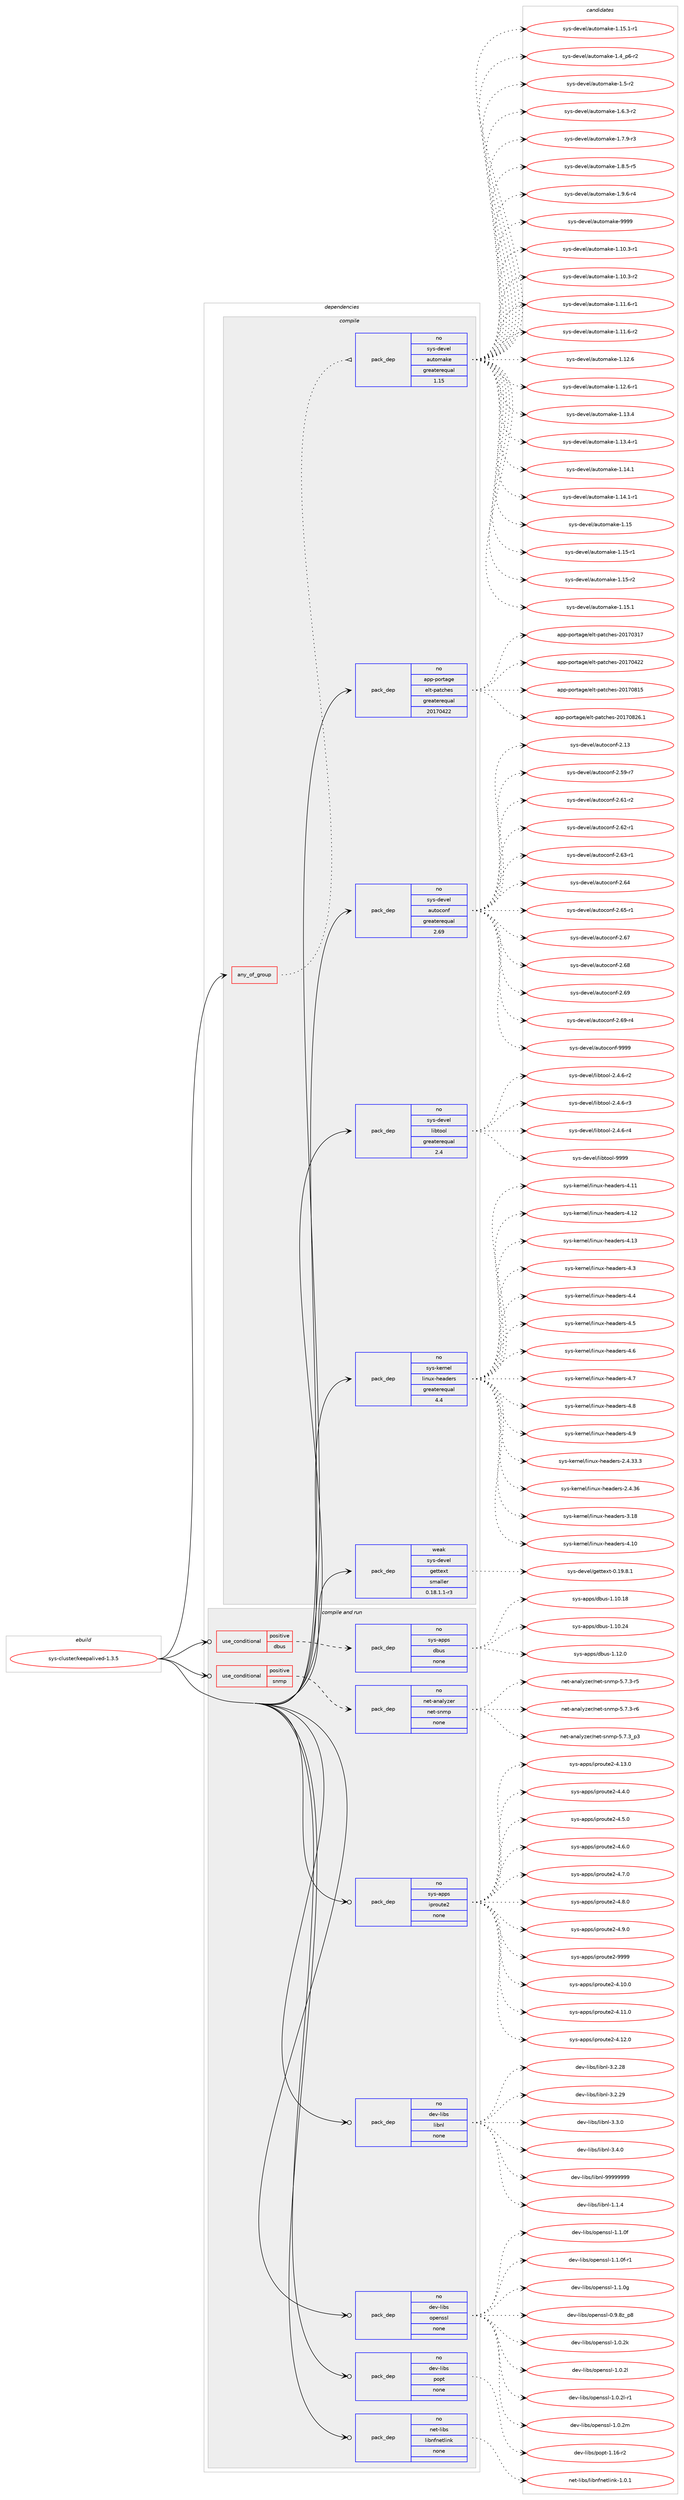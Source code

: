 digraph prolog {

# *************
# Graph options
# *************

newrank=true;
concentrate=true;
compound=true;
graph [rankdir=LR,fontname=Helvetica,fontsize=10,ranksep=1.5];#, ranksep=2.5, nodesep=0.2];
edge  [arrowhead=vee];
node  [fontname=Helvetica,fontsize=10];

# **********
# The ebuild
# **********

subgraph cluster_leftcol {
color=gray;
rank=same;
label=<<i>ebuild</i>>;
id [label="sys-cluster/keepalived-1.3.5", color=red, width=4, href="../sys-cluster/keepalived-1.3.5.svg"];
}

# ****************
# The dependencies
# ****************

subgraph cluster_midcol {
color=gray;
label=<<i>dependencies</i>>;
subgraph cluster_compile {
fillcolor="#eeeeee";
style=filled;
label=<<i>compile</i>>;
subgraph any8115 {
dependency480482 [label=<<TABLE BORDER="0" CELLBORDER="1" CELLSPACING="0" CELLPADDING="4"><TR><TD CELLPADDING="10">any_of_group</TD></TR></TABLE>>, shape=none, color=red];subgraph pack356697 {
dependency480483 [label=<<TABLE BORDER="0" CELLBORDER="1" CELLSPACING="0" CELLPADDING="4" WIDTH="220"><TR><TD ROWSPAN="6" CELLPADDING="30">pack_dep</TD></TR><TR><TD WIDTH="110">no</TD></TR><TR><TD>sys-devel</TD></TR><TR><TD>automake</TD></TR><TR><TD>greaterequal</TD></TR><TR><TD>1.15</TD></TR></TABLE>>, shape=none, color=blue];
}
dependency480482:e -> dependency480483:w [weight=20,style="dotted",arrowhead="oinv"];
}
id:e -> dependency480482:w [weight=20,style="solid",arrowhead="vee"];
subgraph pack356698 {
dependency480484 [label=<<TABLE BORDER="0" CELLBORDER="1" CELLSPACING="0" CELLPADDING="4" WIDTH="220"><TR><TD ROWSPAN="6" CELLPADDING="30">pack_dep</TD></TR><TR><TD WIDTH="110">no</TD></TR><TR><TD>app-portage</TD></TR><TR><TD>elt-patches</TD></TR><TR><TD>greaterequal</TD></TR><TR><TD>20170422</TD></TR></TABLE>>, shape=none, color=blue];
}
id:e -> dependency480484:w [weight=20,style="solid",arrowhead="vee"];
subgraph pack356699 {
dependency480485 [label=<<TABLE BORDER="0" CELLBORDER="1" CELLSPACING="0" CELLPADDING="4" WIDTH="220"><TR><TD ROWSPAN="6" CELLPADDING="30">pack_dep</TD></TR><TR><TD WIDTH="110">no</TD></TR><TR><TD>sys-devel</TD></TR><TR><TD>autoconf</TD></TR><TR><TD>greaterequal</TD></TR><TR><TD>2.69</TD></TR></TABLE>>, shape=none, color=blue];
}
id:e -> dependency480485:w [weight=20,style="solid",arrowhead="vee"];
subgraph pack356700 {
dependency480486 [label=<<TABLE BORDER="0" CELLBORDER="1" CELLSPACING="0" CELLPADDING="4" WIDTH="220"><TR><TD ROWSPAN="6" CELLPADDING="30">pack_dep</TD></TR><TR><TD WIDTH="110">no</TD></TR><TR><TD>sys-devel</TD></TR><TR><TD>libtool</TD></TR><TR><TD>greaterequal</TD></TR><TR><TD>2.4</TD></TR></TABLE>>, shape=none, color=blue];
}
id:e -> dependency480486:w [weight=20,style="solid",arrowhead="vee"];
subgraph pack356701 {
dependency480487 [label=<<TABLE BORDER="0" CELLBORDER="1" CELLSPACING="0" CELLPADDING="4" WIDTH="220"><TR><TD ROWSPAN="6" CELLPADDING="30">pack_dep</TD></TR><TR><TD WIDTH="110">no</TD></TR><TR><TD>sys-kernel</TD></TR><TR><TD>linux-headers</TD></TR><TR><TD>greaterequal</TD></TR><TR><TD>4.4</TD></TR></TABLE>>, shape=none, color=blue];
}
id:e -> dependency480487:w [weight=20,style="solid",arrowhead="vee"];
subgraph pack356702 {
dependency480488 [label=<<TABLE BORDER="0" CELLBORDER="1" CELLSPACING="0" CELLPADDING="4" WIDTH="220"><TR><TD ROWSPAN="6" CELLPADDING="30">pack_dep</TD></TR><TR><TD WIDTH="110">weak</TD></TR><TR><TD>sys-devel</TD></TR><TR><TD>gettext</TD></TR><TR><TD>smaller</TD></TR><TR><TD>0.18.1.1-r3</TD></TR></TABLE>>, shape=none, color=blue];
}
id:e -> dependency480488:w [weight=20,style="solid",arrowhead="vee"];
}
subgraph cluster_compileandrun {
fillcolor="#eeeeee";
style=filled;
label=<<i>compile and run</i>>;
subgraph cond115387 {
dependency480489 [label=<<TABLE BORDER="0" CELLBORDER="1" CELLSPACING="0" CELLPADDING="4"><TR><TD ROWSPAN="3" CELLPADDING="10">use_conditional</TD></TR><TR><TD>positive</TD></TR><TR><TD>dbus</TD></TR></TABLE>>, shape=none, color=red];
subgraph pack356703 {
dependency480490 [label=<<TABLE BORDER="0" CELLBORDER="1" CELLSPACING="0" CELLPADDING="4" WIDTH="220"><TR><TD ROWSPAN="6" CELLPADDING="30">pack_dep</TD></TR><TR><TD WIDTH="110">no</TD></TR><TR><TD>sys-apps</TD></TR><TR><TD>dbus</TD></TR><TR><TD>none</TD></TR><TR><TD></TD></TR></TABLE>>, shape=none, color=blue];
}
dependency480489:e -> dependency480490:w [weight=20,style="dashed",arrowhead="vee"];
}
id:e -> dependency480489:w [weight=20,style="solid",arrowhead="odotvee"];
subgraph cond115388 {
dependency480491 [label=<<TABLE BORDER="0" CELLBORDER="1" CELLSPACING="0" CELLPADDING="4"><TR><TD ROWSPAN="3" CELLPADDING="10">use_conditional</TD></TR><TR><TD>positive</TD></TR><TR><TD>snmp</TD></TR></TABLE>>, shape=none, color=red];
subgraph pack356704 {
dependency480492 [label=<<TABLE BORDER="0" CELLBORDER="1" CELLSPACING="0" CELLPADDING="4" WIDTH="220"><TR><TD ROWSPAN="6" CELLPADDING="30">pack_dep</TD></TR><TR><TD WIDTH="110">no</TD></TR><TR><TD>net-analyzer</TD></TR><TR><TD>net-snmp</TD></TR><TR><TD>none</TD></TR><TR><TD></TD></TR></TABLE>>, shape=none, color=blue];
}
dependency480491:e -> dependency480492:w [weight=20,style="dashed",arrowhead="vee"];
}
id:e -> dependency480491:w [weight=20,style="solid",arrowhead="odotvee"];
subgraph pack356705 {
dependency480493 [label=<<TABLE BORDER="0" CELLBORDER="1" CELLSPACING="0" CELLPADDING="4" WIDTH="220"><TR><TD ROWSPAN="6" CELLPADDING="30">pack_dep</TD></TR><TR><TD WIDTH="110">no</TD></TR><TR><TD>dev-libs</TD></TR><TR><TD>libnl</TD></TR><TR><TD>none</TD></TR><TR><TD></TD></TR></TABLE>>, shape=none, color=blue];
}
id:e -> dependency480493:w [weight=20,style="solid",arrowhead="odotvee"];
subgraph pack356706 {
dependency480494 [label=<<TABLE BORDER="0" CELLBORDER="1" CELLSPACING="0" CELLPADDING="4" WIDTH="220"><TR><TD ROWSPAN="6" CELLPADDING="30">pack_dep</TD></TR><TR><TD WIDTH="110">no</TD></TR><TR><TD>dev-libs</TD></TR><TR><TD>openssl</TD></TR><TR><TD>none</TD></TR><TR><TD></TD></TR></TABLE>>, shape=none, color=blue];
}
id:e -> dependency480494:w [weight=20,style="solid",arrowhead="odotvee"];
subgraph pack356707 {
dependency480495 [label=<<TABLE BORDER="0" CELLBORDER="1" CELLSPACING="0" CELLPADDING="4" WIDTH="220"><TR><TD ROWSPAN="6" CELLPADDING="30">pack_dep</TD></TR><TR><TD WIDTH="110">no</TD></TR><TR><TD>dev-libs</TD></TR><TR><TD>popt</TD></TR><TR><TD>none</TD></TR><TR><TD></TD></TR></TABLE>>, shape=none, color=blue];
}
id:e -> dependency480495:w [weight=20,style="solid",arrowhead="odotvee"];
subgraph pack356708 {
dependency480496 [label=<<TABLE BORDER="0" CELLBORDER="1" CELLSPACING="0" CELLPADDING="4" WIDTH="220"><TR><TD ROWSPAN="6" CELLPADDING="30">pack_dep</TD></TR><TR><TD WIDTH="110">no</TD></TR><TR><TD>net-libs</TD></TR><TR><TD>libnfnetlink</TD></TR><TR><TD>none</TD></TR><TR><TD></TD></TR></TABLE>>, shape=none, color=blue];
}
id:e -> dependency480496:w [weight=20,style="solid",arrowhead="odotvee"];
subgraph pack356709 {
dependency480497 [label=<<TABLE BORDER="0" CELLBORDER="1" CELLSPACING="0" CELLPADDING="4" WIDTH="220"><TR><TD ROWSPAN="6" CELLPADDING="30">pack_dep</TD></TR><TR><TD WIDTH="110">no</TD></TR><TR><TD>sys-apps</TD></TR><TR><TD>iproute2</TD></TR><TR><TD>none</TD></TR><TR><TD></TD></TR></TABLE>>, shape=none, color=blue];
}
id:e -> dependency480497:w [weight=20,style="solid",arrowhead="odotvee"];
}
subgraph cluster_run {
fillcolor="#eeeeee";
style=filled;
label=<<i>run</i>>;
}
}

# **************
# The candidates
# **************

subgraph cluster_choices {
rank=same;
color=gray;
label=<<i>candidates</i>>;

subgraph choice356697 {
color=black;
nodesep=1;
choice11512111545100101118101108479711711611110997107101454946494846514511449 [label="sys-devel/automake-1.10.3-r1", color=red, width=4,href="../sys-devel/automake-1.10.3-r1.svg"];
choice11512111545100101118101108479711711611110997107101454946494846514511450 [label="sys-devel/automake-1.10.3-r2", color=red, width=4,href="../sys-devel/automake-1.10.3-r2.svg"];
choice11512111545100101118101108479711711611110997107101454946494946544511449 [label="sys-devel/automake-1.11.6-r1", color=red, width=4,href="../sys-devel/automake-1.11.6-r1.svg"];
choice11512111545100101118101108479711711611110997107101454946494946544511450 [label="sys-devel/automake-1.11.6-r2", color=red, width=4,href="../sys-devel/automake-1.11.6-r2.svg"];
choice1151211154510010111810110847971171161111099710710145494649504654 [label="sys-devel/automake-1.12.6", color=red, width=4,href="../sys-devel/automake-1.12.6.svg"];
choice11512111545100101118101108479711711611110997107101454946495046544511449 [label="sys-devel/automake-1.12.6-r1", color=red, width=4,href="../sys-devel/automake-1.12.6-r1.svg"];
choice1151211154510010111810110847971171161111099710710145494649514652 [label="sys-devel/automake-1.13.4", color=red, width=4,href="../sys-devel/automake-1.13.4.svg"];
choice11512111545100101118101108479711711611110997107101454946495146524511449 [label="sys-devel/automake-1.13.4-r1", color=red, width=4,href="../sys-devel/automake-1.13.4-r1.svg"];
choice1151211154510010111810110847971171161111099710710145494649524649 [label="sys-devel/automake-1.14.1", color=red, width=4,href="../sys-devel/automake-1.14.1.svg"];
choice11512111545100101118101108479711711611110997107101454946495246494511449 [label="sys-devel/automake-1.14.1-r1", color=red, width=4,href="../sys-devel/automake-1.14.1-r1.svg"];
choice115121115451001011181011084797117116111109971071014549464953 [label="sys-devel/automake-1.15", color=red, width=4,href="../sys-devel/automake-1.15.svg"];
choice1151211154510010111810110847971171161111099710710145494649534511449 [label="sys-devel/automake-1.15-r1", color=red, width=4,href="../sys-devel/automake-1.15-r1.svg"];
choice1151211154510010111810110847971171161111099710710145494649534511450 [label="sys-devel/automake-1.15-r2", color=red, width=4,href="../sys-devel/automake-1.15-r2.svg"];
choice1151211154510010111810110847971171161111099710710145494649534649 [label="sys-devel/automake-1.15.1", color=red, width=4,href="../sys-devel/automake-1.15.1.svg"];
choice11512111545100101118101108479711711611110997107101454946495346494511449 [label="sys-devel/automake-1.15.1-r1", color=red, width=4,href="../sys-devel/automake-1.15.1-r1.svg"];
choice115121115451001011181011084797117116111109971071014549465295112544511450 [label="sys-devel/automake-1.4_p6-r2", color=red, width=4,href="../sys-devel/automake-1.4_p6-r2.svg"];
choice11512111545100101118101108479711711611110997107101454946534511450 [label="sys-devel/automake-1.5-r2", color=red, width=4,href="../sys-devel/automake-1.5-r2.svg"];
choice115121115451001011181011084797117116111109971071014549465446514511450 [label="sys-devel/automake-1.6.3-r2", color=red, width=4,href="../sys-devel/automake-1.6.3-r2.svg"];
choice115121115451001011181011084797117116111109971071014549465546574511451 [label="sys-devel/automake-1.7.9-r3", color=red, width=4,href="../sys-devel/automake-1.7.9-r3.svg"];
choice115121115451001011181011084797117116111109971071014549465646534511453 [label="sys-devel/automake-1.8.5-r5", color=red, width=4,href="../sys-devel/automake-1.8.5-r5.svg"];
choice115121115451001011181011084797117116111109971071014549465746544511452 [label="sys-devel/automake-1.9.6-r4", color=red, width=4,href="../sys-devel/automake-1.9.6-r4.svg"];
choice115121115451001011181011084797117116111109971071014557575757 [label="sys-devel/automake-9999", color=red, width=4,href="../sys-devel/automake-9999.svg"];
dependency480483:e -> choice11512111545100101118101108479711711611110997107101454946494846514511449:w [style=dotted,weight="100"];
dependency480483:e -> choice11512111545100101118101108479711711611110997107101454946494846514511450:w [style=dotted,weight="100"];
dependency480483:e -> choice11512111545100101118101108479711711611110997107101454946494946544511449:w [style=dotted,weight="100"];
dependency480483:e -> choice11512111545100101118101108479711711611110997107101454946494946544511450:w [style=dotted,weight="100"];
dependency480483:e -> choice1151211154510010111810110847971171161111099710710145494649504654:w [style=dotted,weight="100"];
dependency480483:e -> choice11512111545100101118101108479711711611110997107101454946495046544511449:w [style=dotted,weight="100"];
dependency480483:e -> choice1151211154510010111810110847971171161111099710710145494649514652:w [style=dotted,weight="100"];
dependency480483:e -> choice11512111545100101118101108479711711611110997107101454946495146524511449:w [style=dotted,weight="100"];
dependency480483:e -> choice1151211154510010111810110847971171161111099710710145494649524649:w [style=dotted,weight="100"];
dependency480483:e -> choice11512111545100101118101108479711711611110997107101454946495246494511449:w [style=dotted,weight="100"];
dependency480483:e -> choice115121115451001011181011084797117116111109971071014549464953:w [style=dotted,weight="100"];
dependency480483:e -> choice1151211154510010111810110847971171161111099710710145494649534511449:w [style=dotted,weight="100"];
dependency480483:e -> choice1151211154510010111810110847971171161111099710710145494649534511450:w [style=dotted,weight="100"];
dependency480483:e -> choice1151211154510010111810110847971171161111099710710145494649534649:w [style=dotted,weight="100"];
dependency480483:e -> choice11512111545100101118101108479711711611110997107101454946495346494511449:w [style=dotted,weight="100"];
dependency480483:e -> choice115121115451001011181011084797117116111109971071014549465295112544511450:w [style=dotted,weight="100"];
dependency480483:e -> choice11512111545100101118101108479711711611110997107101454946534511450:w [style=dotted,weight="100"];
dependency480483:e -> choice115121115451001011181011084797117116111109971071014549465446514511450:w [style=dotted,weight="100"];
dependency480483:e -> choice115121115451001011181011084797117116111109971071014549465546574511451:w [style=dotted,weight="100"];
dependency480483:e -> choice115121115451001011181011084797117116111109971071014549465646534511453:w [style=dotted,weight="100"];
dependency480483:e -> choice115121115451001011181011084797117116111109971071014549465746544511452:w [style=dotted,weight="100"];
dependency480483:e -> choice115121115451001011181011084797117116111109971071014557575757:w [style=dotted,weight="100"];
}
subgraph choice356698 {
color=black;
nodesep=1;
choice97112112451121111141169710310147101108116451129711699104101115455048495548514955 [label="app-portage/elt-patches-20170317", color=red, width=4,href="../app-portage/elt-patches-20170317.svg"];
choice97112112451121111141169710310147101108116451129711699104101115455048495548525050 [label="app-portage/elt-patches-20170422", color=red, width=4,href="../app-portage/elt-patches-20170422.svg"];
choice97112112451121111141169710310147101108116451129711699104101115455048495548564953 [label="app-portage/elt-patches-20170815", color=red, width=4,href="../app-portage/elt-patches-20170815.svg"];
choice971121124511211111411697103101471011081164511297116991041011154550484955485650544649 [label="app-portage/elt-patches-20170826.1", color=red, width=4,href="../app-portage/elt-patches-20170826.1.svg"];
dependency480484:e -> choice97112112451121111141169710310147101108116451129711699104101115455048495548514955:w [style=dotted,weight="100"];
dependency480484:e -> choice97112112451121111141169710310147101108116451129711699104101115455048495548525050:w [style=dotted,weight="100"];
dependency480484:e -> choice97112112451121111141169710310147101108116451129711699104101115455048495548564953:w [style=dotted,weight="100"];
dependency480484:e -> choice971121124511211111411697103101471011081164511297116991041011154550484955485650544649:w [style=dotted,weight="100"];
}
subgraph choice356699 {
color=black;
nodesep=1;
choice115121115451001011181011084797117116111991111101024550464951 [label="sys-devel/autoconf-2.13", color=red, width=4,href="../sys-devel/autoconf-2.13.svg"];
choice1151211154510010111810110847971171161119911111010245504653574511455 [label="sys-devel/autoconf-2.59-r7", color=red, width=4,href="../sys-devel/autoconf-2.59-r7.svg"];
choice1151211154510010111810110847971171161119911111010245504654494511450 [label="sys-devel/autoconf-2.61-r2", color=red, width=4,href="../sys-devel/autoconf-2.61-r2.svg"];
choice1151211154510010111810110847971171161119911111010245504654504511449 [label="sys-devel/autoconf-2.62-r1", color=red, width=4,href="../sys-devel/autoconf-2.62-r1.svg"];
choice1151211154510010111810110847971171161119911111010245504654514511449 [label="sys-devel/autoconf-2.63-r1", color=red, width=4,href="../sys-devel/autoconf-2.63-r1.svg"];
choice115121115451001011181011084797117116111991111101024550465452 [label="sys-devel/autoconf-2.64", color=red, width=4,href="../sys-devel/autoconf-2.64.svg"];
choice1151211154510010111810110847971171161119911111010245504654534511449 [label="sys-devel/autoconf-2.65-r1", color=red, width=4,href="../sys-devel/autoconf-2.65-r1.svg"];
choice115121115451001011181011084797117116111991111101024550465455 [label="sys-devel/autoconf-2.67", color=red, width=4,href="../sys-devel/autoconf-2.67.svg"];
choice115121115451001011181011084797117116111991111101024550465456 [label="sys-devel/autoconf-2.68", color=red, width=4,href="../sys-devel/autoconf-2.68.svg"];
choice115121115451001011181011084797117116111991111101024550465457 [label="sys-devel/autoconf-2.69", color=red, width=4,href="../sys-devel/autoconf-2.69.svg"];
choice1151211154510010111810110847971171161119911111010245504654574511452 [label="sys-devel/autoconf-2.69-r4", color=red, width=4,href="../sys-devel/autoconf-2.69-r4.svg"];
choice115121115451001011181011084797117116111991111101024557575757 [label="sys-devel/autoconf-9999", color=red, width=4,href="../sys-devel/autoconf-9999.svg"];
dependency480485:e -> choice115121115451001011181011084797117116111991111101024550464951:w [style=dotted,weight="100"];
dependency480485:e -> choice1151211154510010111810110847971171161119911111010245504653574511455:w [style=dotted,weight="100"];
dependency480485:e -> choice1151211154510010111810110847971171161119911111010245504654494511450:w [style=dotted,weight="100"];
dependency480485:e -> choice1151211154510010111810110847971171161119911111010245504654504511449:w [style=dotted,weight="100"];
dependency480485:e -> choice1151211154510010111810110847971171161119911111010245504654514511449:w [style=dotted,weight="100"];
dependency480485:e -> choice115121115451001011181011084797117116111991111101024550465452:w [style=dotted,weight="100"];
dependency480485:e -> choice1151211154510010111810110847971171161119911111010245504654534511449:w [style=dotted,weight="100"];
dependency480485:e -> choice115121115451001011181011084797117116111991111101024550465455:w [style=dotted,weight="100"];
dependency480485:e -> choice115121115451001011181011084797117116111991111101024550465456:w [style=dotted,weight="100"];
dependency480485:e -> choice115121115451001011181011084797117116111991111101024550465457:w [style=dotted,weight="100"];
dependency480485:e -> choice1151211154510010111810110847971171161119911111010245504654574511452:w [style=dotted,weight="100"];
dependency480485:e -> choice115121115451001011181011084797117116111991111101024557575757:w [style=dotted,weight="100"];
}
subgraph choice356700 {
color=black;
nodesep=1;
choice1151211154510010111810110847108105981161111111084550465246544511450 [label="sys-devel/libtool-2.4.6-r2", color=red, width=4,href="../sys-devel/libtool-2.4.6-r2.svg"];
choice1151211154510010111810110847108105981161111111084550465246544511451 [label="sys-devel/libtool-2.4.6-r3", color=red, width=4,href="../sys-devel/libtool-2.4.6-r3.svg"];
choice1151211154510010111810110847108105981161111111084550465246544511452 [label="sys-devel/libtool-2.4.6-r4", color=red, width=4,href="../sys-devel/libtool-2.4.6-r4.svg"];
choice1151211154510010111810110847108105981161111111084557575757 [label="sys-devel/libtool-9999", color=red, width=4,href="../sys-devel/libtool-9999.svg"];
dependency480486:e -> choice1151211154510010111810110847108105981161111111084550465246544511450:w [style=dotted,weight="100"];
dependency480486:e -> choice1151211154510010111810110847108105981161111111084550465246544511451:w [style=dotted,weight="100"];
dependency480486:e -> choice1151211154510010111810110847108105981161111111084550465246544511452:w [style=dotted,weight="100"];
dependency480486:e -> choice1151211154510010111810110847108105981161111111084557575757:w [style=dotted,weight="100"];
}
subgraph choice356701 {
color=black;
nodesep=1;
choice11512111545107101114110101108471081051101171204510410197100101114115455046524651514651 [label="sys-kernel/linux-headers-2.4.33.3", color=red, width=4,href="../sys-kernel/linux-headers-2.4.33.3.svg"];
choice1151211154510710111411010110847108105110117120451041019710010111411545504652465154 [label="sys-kernel/linux-headers-2.4.36", color=red, width=4,href="../sys-kernel/linux-headers-2.4.36.svg"];
choice115121115451071011141101011084710810511011712045104101971001011141154551464956 [label="sys-kernel/linux-headers-3.18", color=red, width=4,href="../sys-kernel/linux-headers-3.18.svg"];
choice115121115451071011141101011084710810511011712045104101971001011141154552464948 [label="sys-kernel/linux-headers-4.10", color=red, width=4,href="../sys-kernel/linux-headers-4.10.svg"];
choice115121115451071011141101011084710810511011712045104101971001011141154552464949 [label="sys-kernel/linux-headers-4.11", color=red, width=4,href="../sys-kernel/linux-headers-4.11.svg"];
choice115121115451071011141101011084710810511011712045104101971001011141154552464950 [label="sys-kernel/linux-headers-4.12", color=red, width=4,href="../sys-kernel/linux-headers-4.12.svg"];
choice115121115451071011141101011084710810511011712045104101971001011141154552464951 [label="sys-kernel/linux-headers-4.13", color=red, width=4,href="../sys-kernel/linux-headers-4.13.svg"];
choice1151211154510710111411010110847108105110117120451041019710010111411545524651 [label="sys-kernel/linux-headers-4.3", color=red, width=4,href="../sys-kernel/linux-headers-4.3.svg"];
choice1151211154510710111411010110847108105110117120451041019710010111411545524652 [label="sys-kernel/linux-headers-4.4", color=red, width=4,href="../sys-kernel/linux-headers-4.4.svg"];
choice1151211154510710111411010110847108105110117120451041019710010111411545524653 [label="sys-kernel/linux-headers-4.5", color=red, width=4,href="../sys-kernel/linux-headers-4.5.svg"];
choice1151211154510710111411010110847108105110117120451041019710010111411545524654 [label="sys-kernel/linux-headers-4.6", color=red, width=4,href="../sys-kernel/linux-headers-4.6.svg"];
choice1151211154510710111411010110847108105110117120451041019710010111411545524655 [label="sys-kernel/linux-headers-4.7", color=red, width=4,href="../sys-kernel/linux-headers-4.7.svg"];
choice1151211154510710111411010110847108105110117120451041019710010111411545524656 [label="sys-kernel/linux-headers-4.8", color=red, width=4,href="../sys-kernel/linux-headers-4.8.svg"];
choice1151211154510710111411010110847108105110117120451041019710010111411545524657 [label="sys-kernel/linux-headers-4.9", color=red, width=4,href="../sys-kernel/linux-headers-4.9.svg"];
dependency480487:e -> choice11512111545107101114110101108471081051101171204510410197100101114115455046524651514651:w [style=dotted,weight="100"];
dependency480487:e -> choice1151211154510710111411010110847108105110117120451041019710010111411545504652465154:w [style=dotted,weight="100"];
dependency480487:e -> choice115121115451071011141101011084710810511011712045104101971001011141154551464956:w [style=dotted,weight="100"];
dependency480487:e -> choice115121115451071011141101011084710810511011712045104101971001011141154552464948:w [style=dotted,weight="100"];
dependency480487:e -> choice115121115451071011141101011084710810511011712045104101971001011141154552464949:w [style=dotted,weight="100"];
dependency480487:e -> choice115121115451071011141101011084710810511011712045104101971001011141154552464950:w [style=dotted,weight="100"];
dependency480487:e -> choice115121115451071011141101011084710810511011712045104101971001011141154552464951:w [style=dotted,weight="100"];
dependency480487:e -> choice1151211154510710111411010110847108105110117120451041019710010111411545524651:w [style=dotted,weight="100"];
dependency480487:e -> choice1151211154510710111411010110847108105110117120451041019710010111411545524652:w [style=dotted,weight="100"];
dependency480487:e -> choice1151211154510710111411010110847108105110117120451041019710010111411545524653:w [style=dotted,weight="100"];
dependency480487:e -> choice1151211154510710111411010110847108105110117120451041019710010111411545524654:w [style=dotted,weight="100"];
dependency480487:e -> choice1151211154510710111411010110847108105110117120451041019710010111411545524655:w [style=dotted,weight="100"];
dependency480487:e -> choice1151211154510710111411010110847108105110117120451041019710010111411545524656:w [style=dotted,weight="100"];
dependency480487:e -> choice1151211154510710111411010110847108105110117120451041019710010111411545524657:w [style=dotted,weight="100"];
}
subgraph choice356702 {
color=black;
nodesep=1;
choice1151211154510010111810110847103101116116101120116454846495746564649 [label="sys-devel/gettext-0.19.8.1", color=red, width=4,href="../sys-devel/gettext-0.19.8.1.svg"];
dependency480488:e -> choice1151211154510010111810110847103101116116101120116454846495746564649:w [style=dotted,weight="100"];
}
subgraph choice356703 {
color=black;
nodesep=1;
choice115121115459711211211547100981171154549464948464956 [label="sys-apps/dbus-1.10.18", color=red, width=4,href="../sys-apps/dbus-1.10.18.svg"];
choice115121115459711211211547100981171154549464948465052 [label="sys-apps/dbus-1.10.24", color=red, width=4,href="../sys-apps/dbus-1.10.24.svg"];
choice1151211154597112112115471009811711545494649504648 [label="sys-apps/dbus-1.12.0", color=red, width=4,href="../sys-apps/dbus-1.12.0.svg"];
dependency480490:e -> choice115121115459711211211547100981171154549464948464956:w [style=dotted,weight="100"];
dependency480490:e -> choice115121115459711211211547100981171154549464948465052:w [style=dotted,weight="100"];
dependency480490:e -> choice1151211154597112112115471009811711545494649504648:w [style=dotted,weight="100"];
}
subgraph choice356704 {
color=black;
nodesep=1;
choice11010111645971109710812112210111447110101116451151101091124553465546514511453 [label="net-analyzer/net-snmp-5.7.3-r5", color=red, width=4,href="../net-analyzer/net-snmp-5.7.3-r5.svg"];
choice11010111645971109710812112210111447110101116451151101091124553465546514511454 [label="net-analyzer/net-snmp-5.7.3-r6", color=red, width=4,href="../net-analyzer/net-snmp-5.7.3-r6.svg"];
choice11010111645971109710812112210111447110101116451151101091124553465546519511251 [label="net-analyzer/net-snmp-5.7.3_p3", color=red, width=4,href="../net-analyzer/net-snmp-5.7.3_p3.svg"];
dependency480492:e -> choice11010111645971109710812112210111447110101116451151101091124553465546514511453:w [style=dotted,weight="100"];
dependency480492:e -> choice11010111645971109710812112210111447110101116451151101091124553465546514511454:w [style=dotted,weight="100"];
dependency480492:e -> choice11010111645971109710812112210111447110101116451151101091124553465546519511251:w [style=dotted,weight="100"];
}
subgraph choice356705 {
color=black;
nodesep=1;
choice10010111845108105981154710810598110108454946494652 [label="dev-libs/libnl-1.1.4", color=red, width=4,href="../dev-libs/libnl-1.1.4.svg"];
choice1001011184510810598115471081059811010845514650465056 [label="dev-libs/libnl-3.2.28", color=red, width=4,href="../dev-libs/libnl-3.2.28.svg"];
choice1001011184510810598115471081059811010845514650465057 [label="dev-libs/libnl-3.2.29", color=red, width=4,href="../dev-libs/libnl-3.2.29.svg"];
choice10010111845108105981154710810598110108455146514648 [label="dev-libs/libnl-3.3.0", color=red, width=4,href="../dev-libs/libnl-3.3.0.svg"];
choice10010111845108105981154710810598110108455146524648 [label="dev-libs/libnl-3.4.0", color=red, width=4,href="../dev-libs/libnl-3.4.0.svg"];
choice10010111845108105981154710810598110108455757575757575757 [label="dev-libs/libnl-99999999", color=red, width=4,href="../dev-libs/libnl-99999999.svg"];
dependency480493:e -> choice10010111845108105981154710810598110108454946494652:w [style=dotted,weight="100"];
dependency480493:e -> choice1001011184510810598115471081059811010845514650465056:w [style=dotted,weight="100"];
dependency480493:e -> choice1001011184510810598115471081059811010845514650465057:w [style=dotted,weight="100"];
dependency480493:e -> choice10010111845108105981154710810598110108455146514648:w [style=dotted,weight="100"];
dependency480493:e -> choice10010111845108105981154710810598110108455146524648:w [style=dotted,weight="100"];
dependency480493:e -> choice10010111845108105981154710810598110108455757575757575757:w [style=dotted,weight="100"];
}
subgraph choice356706 {
color=black;
nodesep=1;
choice1001011184510810598115471111121011101151151084548465746561229511256 [label="dev-libs/openssl-0.9.8z_p8", color=red, width=4,href="../dev-libs/openssl-0.9.8z_p8.svg"];
choice100101118451081059811547111112101110115115108454946484650107 [label="dev-libs/openssl-1.0.2k", color=red, width=4,href="../dev-libs/openssl-1.0.2k.svg"];
choice100101118451081059811547111112101110115115108454946484650108 [label="dev-libs/openssl-1.0.2l", color=red, width=4,href="../dev-libs/openssl-1.0.2l.svg"];
choice1001011184510810598115471111121011101151151084549464846501084511449 [label="dev-libs/openssl-1.0.2l-r1", color=red, width=4,href="../dev-libs/openssl-1.0.2l-r1.svg"];
choice100101118451081059811547111112101110115115108454946484650109 [label="dev-libs/openssl-1.0.2m", color=red, width=4,href="../dev-libs/openssl-1.0.2m.svg"];
choice100101118451081059811547111112101110115115108454946494648102 [label="dev-libs/openssl-1.1.0f", color=red, width=4,href="../dev-libs/openssl-1.1.0f.svg"];
choice1001011184510810598115471111121011101151151084549464946481024511449 [label="dev-libs/openssl-1.1.0f-r1", color=red, width=4,href="../dev-libs/openssl-1.1.0f-r1.svg"];
choice100101118451081059811547111112101110115115108454946494648103 [label="dev-libs/openssl-1.1.0g", color=red, width=4,href="../dev-libs/openssl-1.1.0g.svg"];
dependency480494:e -> choice1001011184510810598115471111121011101151151084548465746561229511256:w [style=dotted,weight="100"];
dependency480494:e -> choice100101118451081059811547111112101110115115108454946484650107:w [style=dotted,weight="100"];
dependency480494:e -> choice100101118451081059811547111112101110115115108454946484650108:w [style=dotted,weight="100"];
dependency480494:e -> choice1001011184510810598115471111121011101151151084549464846501084511449:w [style=dotted,weight="100"];
dependency480494:e -> choice100101118451081059811547111112101110115115108454946484650109:w [style=dotted,weight="100"];
dependency480494:e -> choice100101118451081059811547111112101110115115108454946494648102:w [style=dotted,weight="100"];
dependency480494:e -> choice1001011184510810598115471111121011101151151084549464946481024511449:w [style=dotted,weight="100"];
dependency480494:e -> choice100101118451081059811547111112101110115115108454946494648103:w [style=dotted,weight="100"];
}
subgraph choice356707 {
color=black;
nodesep=1;
choice10010111845108105981154711211111211645494649544511450 [label="dev-libs/popt-1.16-r2", color=red, width=4,href="../dev-libs/popt-1.16-r2.svg"];
dependency480495:e -> choice10010111845108105981154711211111211645494649544511450:w [style=dotted,weight="100"];
}
subgraph choice356708 {
color=black;
nodesep=1;
choice11010111645108105981154710810598110102110101116108105110107454946484649 [label="net-libs/libnfnetlink-1.0.1", color=red, width=4,href="../net-libs/libnfnetlink-1.0.1.svg"];
dependency480496:e -> choice11010111645108105981154710810598110102110101116108105110107454946484649:w [style=dotted,weight="100"];
}
subgraph choice356709 {
color=black;
nodesep=1;
choice1151211154597112112115471051121141111171161015045524649484648 [label="sys-apps/iproute2-4.10.0", color=red, width=4,href="../sys-apps/iproute2-4.10.0.svg"];
choice1151211154597112112115471051121141111171161015045524649494648 [label="sys-apps/iproute2-4.11.0", color=red, width=4,href="../sys-apps/iproute2-4.11.0.svg"];
choice1151211154597112112115471051121141111171161015045524649504648 [label="sys-apps/iproute2-4.12.0", color=red, width=4,href="../sys-apps/iproute2-4.12.0.svg"];
choice1151211154597112112115471051121141111171161015045524649514648 [label="sys-apps/iproute2-4.13.0", color=red, width=4,href="../sys-apps/iproute2-4.13.0.svg"];
choice11512111545971121121154710511211411111711610150455246524648 [label="sys-apps/iproute2-4.4.0", color=red, width=4,href="../sys-apps/iproute2-4.4.0.svg"];
choice11512111545971121121154710511211411111711610150455246534648 [label="sys-apps/iproute2-4.5.0", color=red, width=4,href="../sys-apps/iproute2-4.5.0.svg"];
choice11512111545971121121154710511211411111711610150455246544648 [label="sys-apps/iproute2-4.6.0", color=red, width=4,href="../sys-apps/iproute2-4.6.0.svg"];
choice11512111545971121121154710511211411111711610150455246554648 [label="sys-apps/iproute2-4.7.0", color=red, width=4,href="../sys-apps/iproute2-4.7.0.svg"];
choice11512111545971121121154710511211411111711610150455246564648 [label="sys-apps/iproute2-4.8.0", color=red, width=4,href="../sys-apps/iproute2-4.8.0.svg"];
choice11512111545971121121154710511211411111711610150455246574648 [label="sys-apps/iproute2-4.9.0", color=red, width=4,href="../sys-apps/iproute2-4.9.0.svg"];
choice115121115459711211211547105112114111117116101504557575757 [label="sys-apps/iproute2-9999", color=red, width=4,href="../sys-apps/iproute2-9999.svg"];
dependency480497:e -> choice1151211154597112112115471051121141111171161015045524649484648:w [style=dotted,weight="100"];
dependency480497:e -> choice1151211154597112112115471051121141111171161015045524649494648:w [style=dotted,weight="100"];
dependency480497:e -> choice1151211154597112112115471051121141111171161015045524649504648:w [style=dotted,weight="100"];
dependency480497:e -> choice1151211154597112112115471051121141111171161015045524649514648:w [style=dotted,weight="100"];
dependency480497:e -> choice11512111545971121121154710511211411111711610150455246524648:w [style=dotted,weight="100"];
dependency480497:e -> choice11512111545971121121154710511211411111711610150455246534648:w [style=dotted,weight="100"];
dependency480497:e -> choice11512111545971121121154710511211411111711610150455246544648:w [style=dotted,weight="100"];
dependency480497:e -> choice11512111545971121121154710511211411111711610150455246554648:w [style=dotted,weight="100"];
dependency480497:e -> choice11512111545971121121154710511211411111711610150455246564648:w [style=dotted,weight="100"];
dependency480497:e -> choice11512111545971121121154710511211411111711610150455246574648:w [style=dotted,weight="100"];
dependency480497:e -> choice115121115459711211211547105112114111117116101504557575757:w [style=dotted,weight="100"];
}
}

}
